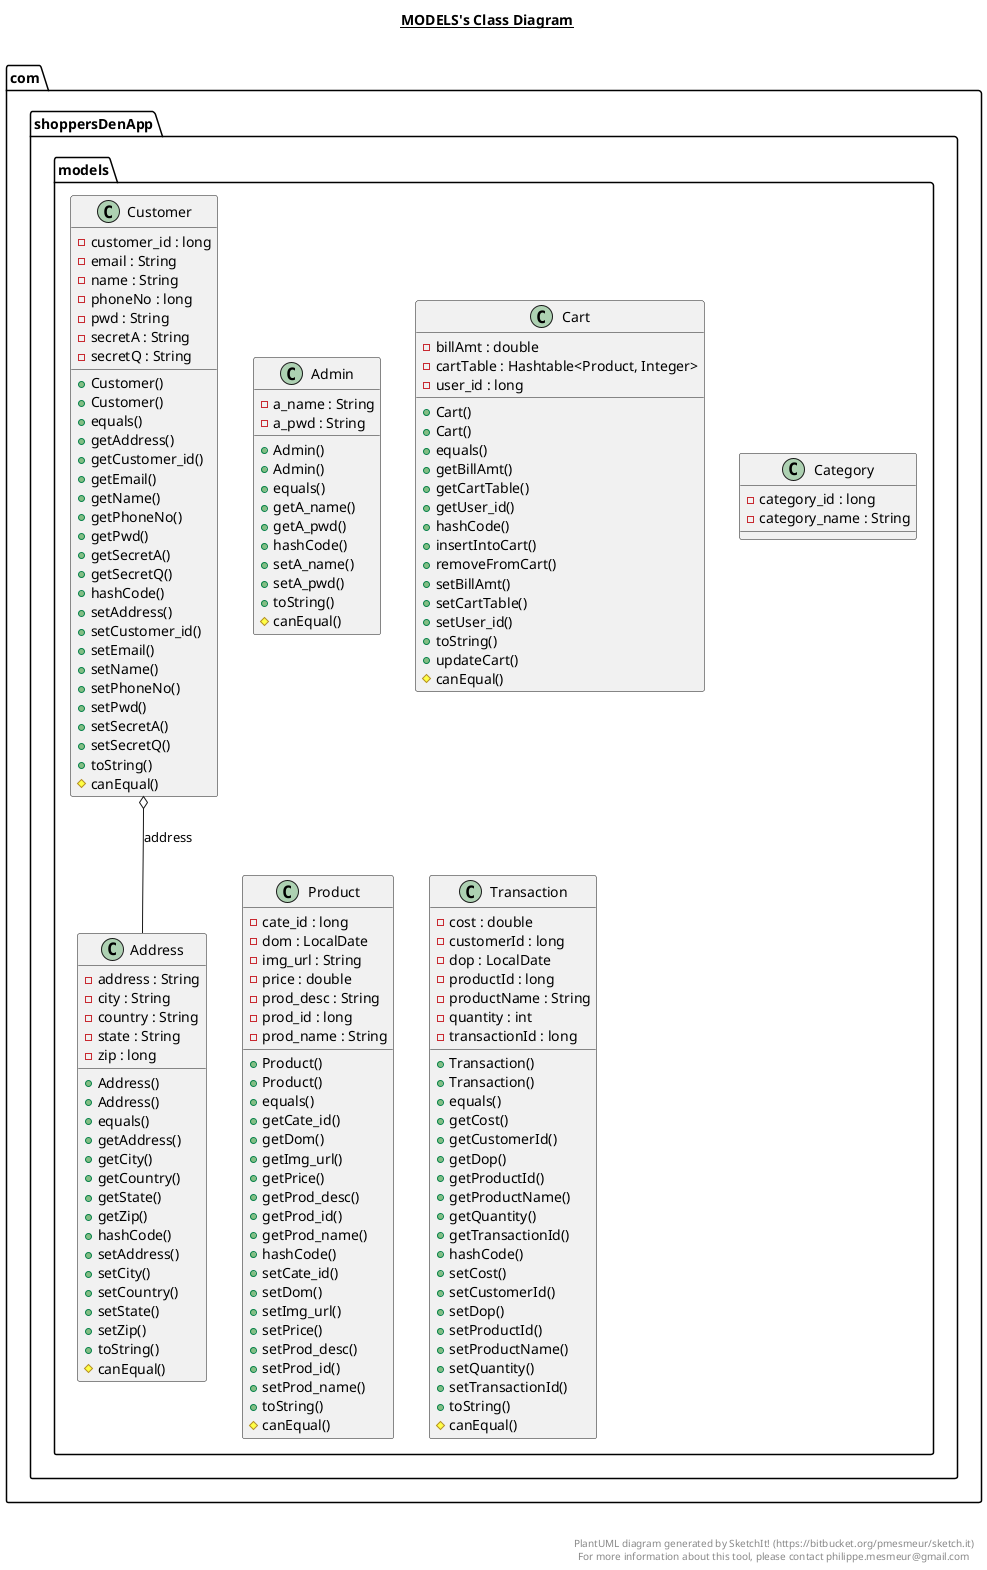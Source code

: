 @startuml

title __MODELS's Class Diagram__\n

  namespace com.shoppersDenApp.models {
    class com.shoppersDenApp.models.Address {
        - address : String
        - city : String
        - country : String
        - state : String
        - zip : long
        + Address()
        + Address()
        + equals()
        + getAddress()
        + getCity()
        + getCountry()
        + getState()
        + getZip()
        + hashCode()
        + setAddress()
        + setCity()
        + setCountry()
        + setState()
        + setZip()
        + toString()
        # canEqual()
    }
  }
  

  namespace com.shoppersDenApp.models {
    class com.shoppersDenApp.models.Admin {
        - a_name : String
        - a_pwd : String
        + Admin()
        + Admin()
        + equals()
        + getA_name()
        + getA_pwd()
        + hashCode()
        + setA_name()
        + setA_pwd()
        + toString()
        # canEqual()
    }
  }
  

  namespace com.shoppersDenApp.models {
    class com.shoppersDenApp.models.Cart {
        - billAmt : double
        - cartTable : Hashtable<Product, Integer>
        - user_id : long
        + Cart()
        + Cart()
        + equals()
        + getBillAmt()
        + getCartTable()
        + getUser_id()
        + hashCode()
        + insertIntoCart()
        + removeFromCart()
        + setBillAmt()
        + setCartTable()
        + setUser_id()
        + toString()
        + updateCart()
        # canEqual()
    }
  }
  

  namespace com.shoppersDenApp.models {
    class com.shoppersDenApp.models.Category {
        - category_id : long
        - category_name : String
    }
  }
  

  namespace com.shoppersDenApp.models {
    class com.shoppersDenApp.models.Customer {
        - customer_id : long
        - email : String
        - name : String
        - phoneNo : long
        - pwd : String
        - secretA : String
        - secretQ : String
        + Customer()
        + Customer()
        + equals()
        + getAddress()
        + getCustomer_id()
        + getEmail()
        + getName()
        + getPhoneNo()
        + getPwd()
        + getSecretA()
        + getSecretQ()
        + hashCode()
        + setAddress()
        + setCustomer_id()
        + setEmail()
        + setName()
        + setPhoneNo()
        + setPwd()
        + setSecretA()
        + setSecretQ()
        + toString()
        # canEqual()
    }
  }
  

  namespace com.shoppersDenApp.models {
    class com.shoppersDenApp.models.Product {
        - cate_id : long
        - dom : LocalDate
        - img_url : String
        - price : double
        - prod_desc : String
        - prod_id : long
        - prod_name : String
        + Product()
        + Product()
        + equals()
        + getCate_id()
        + getDom()
        + getImg_url()
        + getPrice()
        + getProd_desc()
        + getProd_id()
        + getProd_name()
        + hashCode()
        + setCate_id()
        + setDom()
        + setImg_url()
        + setPrice()
        + setProd_desc()
        + setProd_id()
        + setProd_name()
        + toString()
        # canEqual()
    }
  }
  

  namespace com.shoppersDenApp.models {
    class com.shoppersDenApp.models.Transaction {
        - cost : double
        - customerId : long
        - dop : LocalDate
        - productId : long
        - productName : String
        - quantity : int
        - transactionId : long
        + Transaction()
        + Transaction()
        + equals()
        + getCost()
        + getCustomerId()
        + getDop()
        + getProductId()
        + getProductName()
        + getQuantity()
        + getTransactionId()
        + hashCode()
        + setCost()
        + setCustomerId()
        + setDop()
        + setProductId()
        + setProductName()
        + setQuantity()
        + setTransactionId()
        + toString()
        # canEqual()
    }
  }
  

  com.shoppersDenApp.models.Customer o-- com.shoppersDenApp.models.Address : address


right footer


PlantUML diagram generated by SketchIt! (https://bitbucket.org/pmesmeur/sketch.it)
For more information about this tool, please contact philippe.mesmeur@gmail.com
endfooter

@enduml
